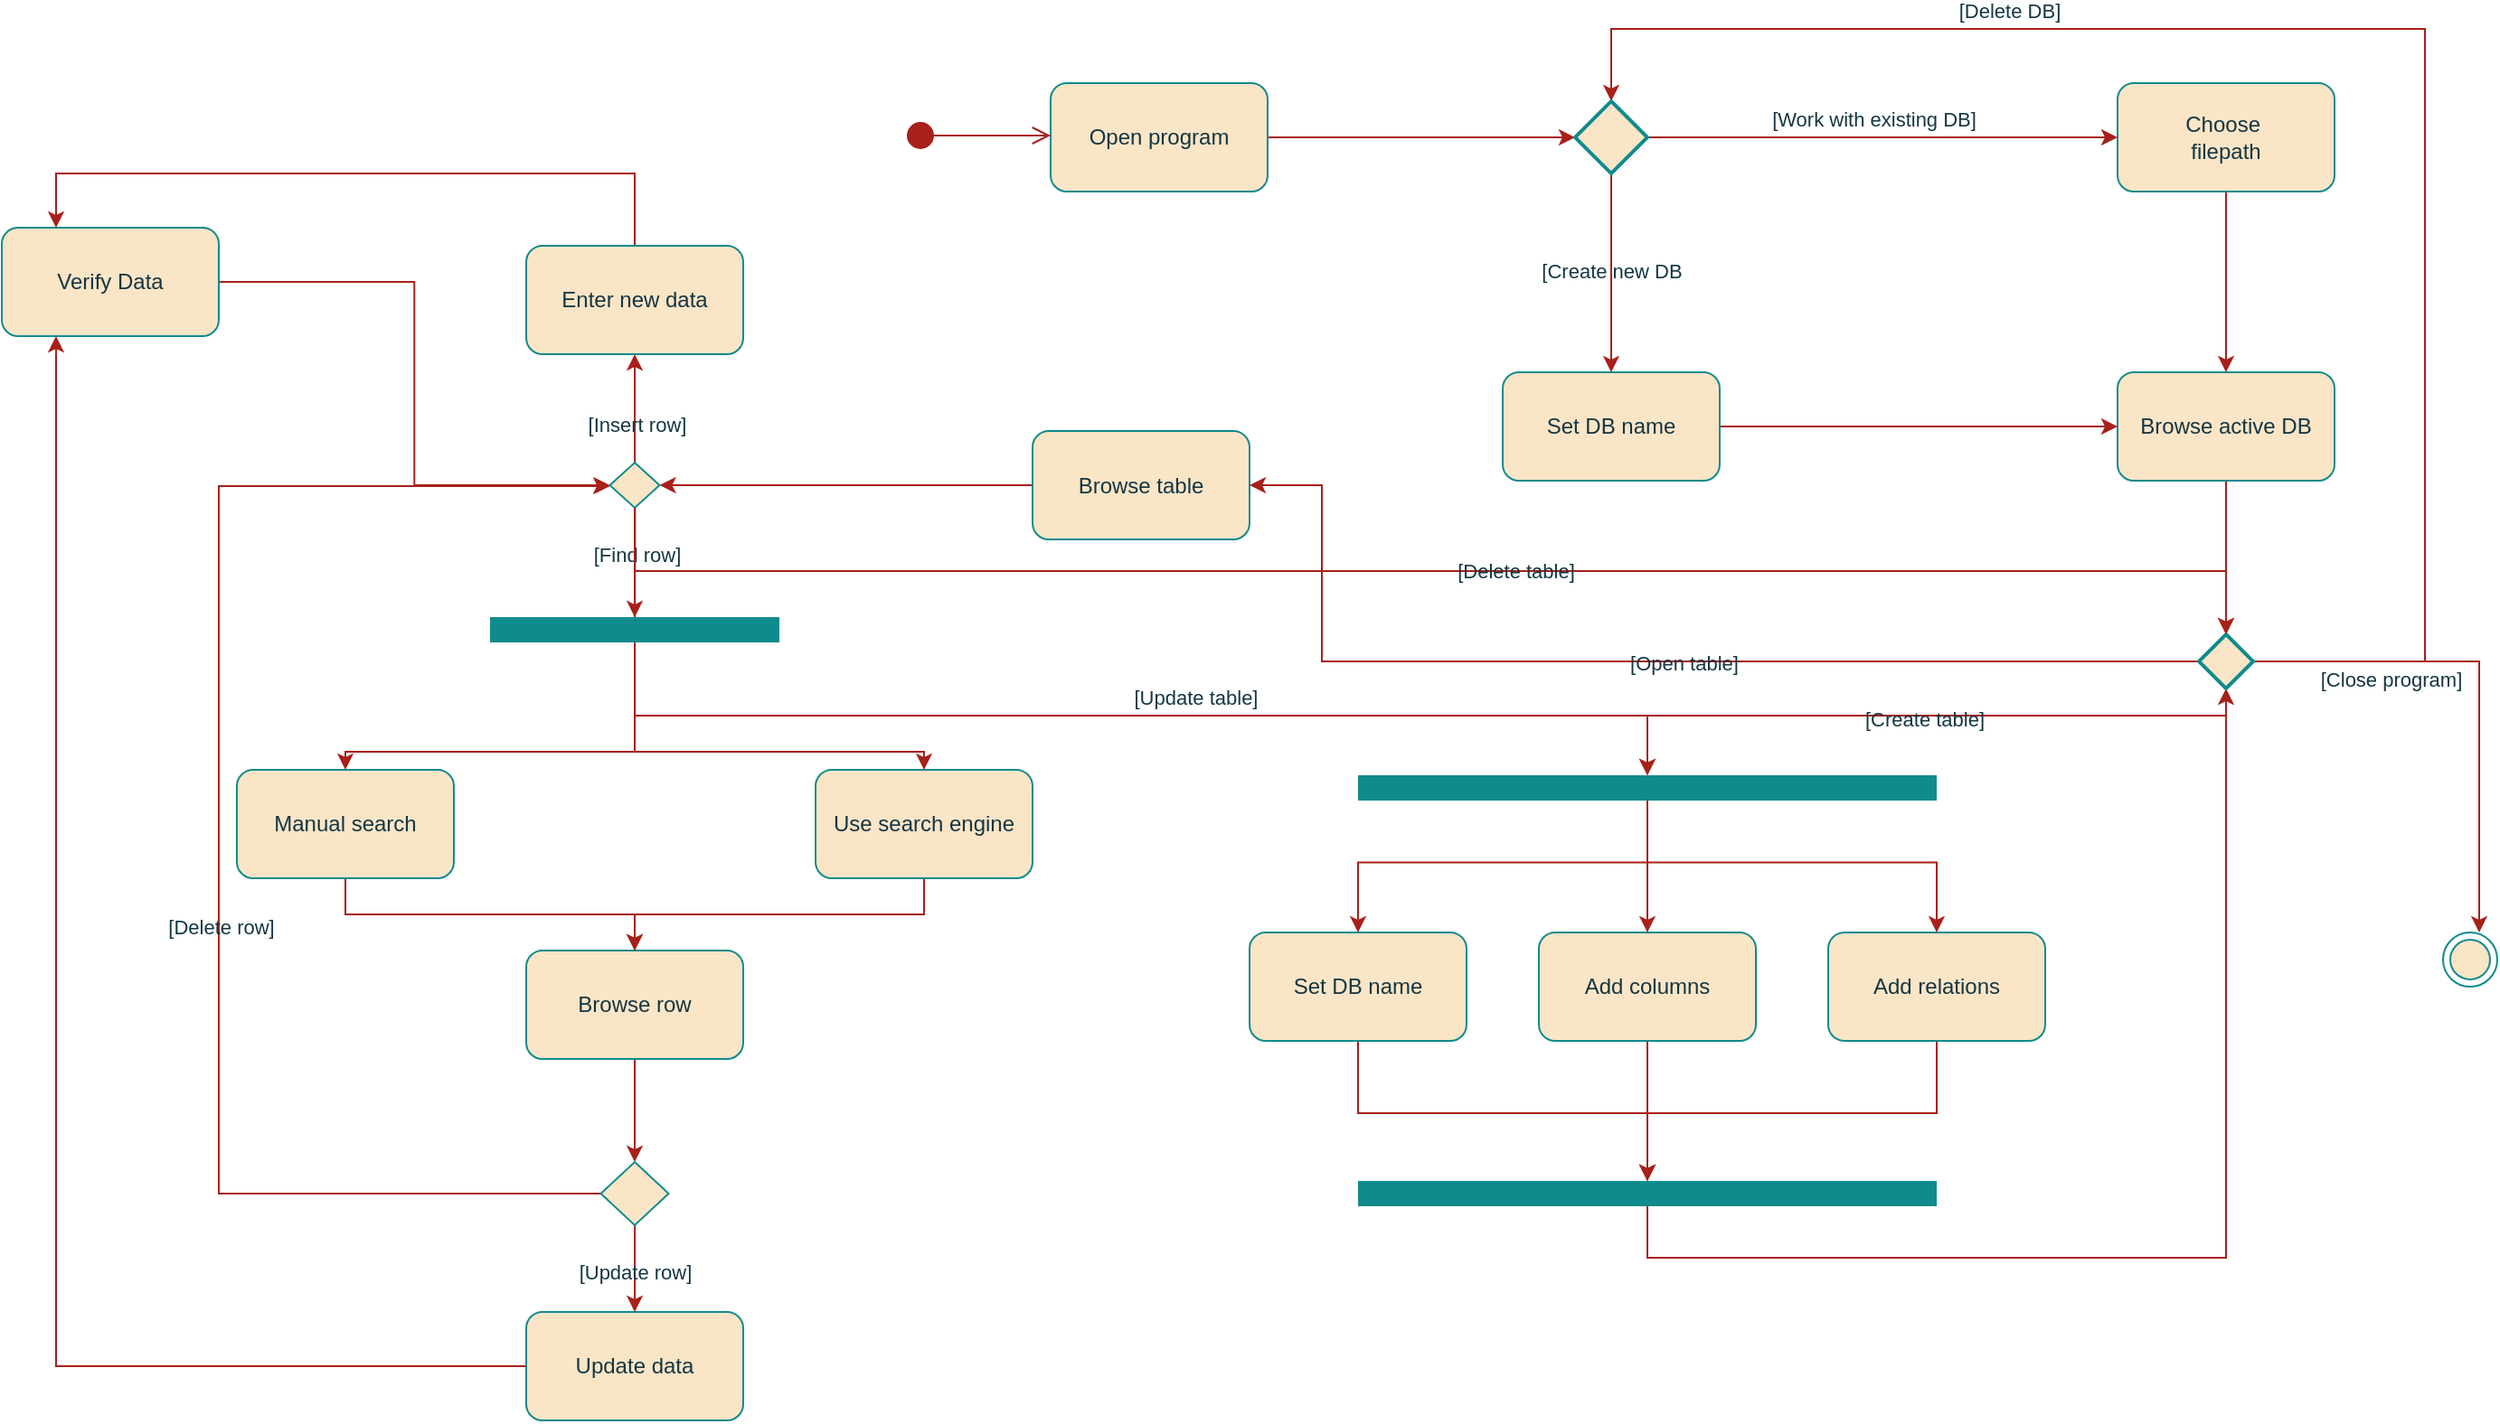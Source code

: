 <mxfile version="22.1.7" type="device">
  <diagram name="Сторінка-1" id="jeFcM-6I_lNhYt77TQtV">
    <mxGraphModel dx="1816" dy="2240" grid="1" gridSize="10" guides="1" tooltips="1" connect="1" arrows="1" fold="1" page="1" pageScale="1" pageWidth="827" pageHeight="1169" math="0" shadow="0">
      <root>
        <mxCell id="0" />
        <mxCell id="1" parent="0" />
        <mxCell id="0wnWE5gMGF0m2puY-ctY-65" style="edgeStyle=orthogonalEdgeStyle;rounded=0;orthogonalLoop=1;jettySize=auto;html=1;entryX=1;entryY=0.5;entryDx=0;entryDy=0;labelBackgroundColor=none;strokeColor=#A8201A;fontColor=default;" parent="1" source="0wnWE5gMGF0m2puY-ctY-1" target="0wnWE5gMGF0m2puY-ctY-18" edge="1">
          <mxGeometry relative="1" as="geometry" />
        </mxCell>
        <mxCell id="0wnWE5gMGF0m2puY-ctY-1" value="Browse table" style="rounded=1;whiteSpace=wrap;html=1;labelBackgroundColor=none;fillColor=#FAE5C7;strokeColor=#0F8B8D;fontColor=#143642;" parent="1" vertex="1">
          <mxGeometry x="600" y="162.5" width="120" height="60" as="geometry" />
        </mxCell>
        <mxCell id="0wnWE5gMGF0m2puY-ctY-54" style="edgeStyle=orthogonalEdgeStyle;rounded=0;orthogonalLoop=1;jettySize=auto;html=1;labelBackgroundColor=none;strokeColor=#A8201A;fontColor=default;" parent="1" source="0wnWE5gMGF0m2puY-ctY-2" target="0wnWE5gMGF0m2puY-ctY-50" edge="1">
          <mxGeometry relative="1" as="geometry">
            <Array as="points">
              <mxPoint x="780" y="540" />
              <mxPoint x="940" y="540" />
            </Array>
          </mxGeometry>
        </mxCell>
        <mxCell id="0wnWE5gMGF0m2puY-ctY-2" value="Set DB name" style="rounded=1;whiteSpace=wrap;html=1;labelBackgroundColor=none;fillColor=#FAE5C7;strokeColor=#0F8B8D;fontColor=#143642;" parent="1" vertex="1">
          <mxGeometry x="720" y="440" width="120" height="60" as="geometry" />
        </mxCell>
        <mxCell id="0wnWE5gMGF0m2puY-ctY-74" value="" style="edgeStyle=orthogonalEdgeStyle;rounded=0;orthogonalLoop=1;jettySize=auto;html=1;labelBackgroundColor=none;strokeColor=#A8201A;fontColor=default;" parent="1" source="0wnWE5gMGF0m2puY-ctY-3" target="0wnWE5gMGF0m2puY-ctY-63" edge="1">
          <mxGeometry relative="1" as="geometry" />
        </mxCell>
        <mxCell id="0wnWE5gMGF0m2puY-ctY-3" value="Browse active DB" style="rounded=1;whiteSpace=wrap;html=1;labelBackgroundColor=none;fillColor=#FAE5C7;strokeColor=#0F8B8D;fontColor=#143642;" parent="1" vertex="1">
          <mxGeometry x="1200" y="130" width="120" height="60" as="geometry" />
        </mxCell>
        <mxCell id="0wnWE5gMGF0m2puY-ctY-72" style="edgeStyle=orthogonalEdgeStyle;rounded=0;orthogonalLoop=1;jettySize=auto;html=1;entryX=0.5;entryY=0;entryDx=0;entryDy=0;labelBackgroundColor=none;strokeColor=#A8201A;fontColor=default;" parent="1" source="0wnWE5gMGF0m2puY-ctY-4" target="0wnWE5gMGF0m2puY-ctY-3" edge="1">
          <mxGeometry relative="1" as="geometry" />
        </mxCell>
        <mxCell id="0wnWE5gMGF0m2puY-ctY-4" value="Choose&amp;nbsp;&lt;br&gt;filepath" style="rounded=1;whiteSpace=wrap;html=1;labelBackgroundColor=none;fillColor=#FAE5C7;strokeColor=#0F8B8D;fontColor=#143642;" parent="1" vertex="1">
          <mxGeometry x="1200" y="-30" width="120" height="60" as="geometry" />
        </mxCell>
        <mxCell id="0wnWE5gMGF0m2puY-ctY-51" value="" style="edgeStyle=orthogonalEdgeStyle;rounded=0;orthogonalLoop=1;jettySize=auto;html=1;labelBackgroundColor=none;strokeColor=#A8201A;fontColor=default;" parent="1" source="0wnWE5gMGF0m2puY-ctY-5" target="0wnWE5gMGF0m2puY-ctY-50" edge="1">
          <mxGeometry relative="1" as="geometry" />
        </mxCell>
        <mxCell id="0wnWE5gMGF0m2puY-ctY-5" value="Add columns" style="rounded=1;whiteSpace=wrap;html=1;labelBackgroundColor=none;fillColor=#FAE5C7;strokeColor=#0F8B8D;fontColor=#143642;" parent="1" vertex="1">
          <mxGeometry x="880" y="440" width="120" height="60" as="geometry" />
        </mxCell>
        <mxCell id="0wnWE5gMGF0m2puY-ctY-70" style="edgeStyle=orthogonalEdgeStyle;rounded=0;orthogonalLoop=1;jettySize=auto;html=1;entryX=0;entryY=0.5;entryDx=0;entryDy=0;labelBackgroundColor=none;strokeColor=#A8201A;fontColor=default;" parent="1" source="0wnWE5gMGF0m2puY-ctY-6" target="0wnWE5gMGF0m2puY-ctY-3" edge="1">
          <mxGeometry relative="1" as="geometry">
            <mxPoint x="1050" y="160" as="targetPoint" />
          </mxGeometry>
        </mxCell>
        <mxCell id="0wnWE5gMGF0m2puY-ctY-6" value="Set DB name" style="rounded=1;whiteSpace=wrap;html=1;labelBackgroundColor=none;fillColor=#FAE5C7;strokeColor=#0F8B8D;fontColor=#143642;" parent="1" vertex="1">
          <mxGeometry x="860" y="130" width="120" height="60" as="geometry" />
        </mxCell>
        <mxCell id="0wnWE5gMGF0m2puY-ctY-52" style="edgeStyle=orthogonalEdgeStyle;rounded=0;orthogonalLoop=1;jettySize=auto;html=1;labelBackgroundColor=none;strokeColor=#A8201A;fontColor=default;" parent="1" source="0wnWE5gMGF0m2puY-ctY-7" target="0wnWE5gMGF0m2puY-ctY-50" edge="1">
          <mxGeometry relative="1" as="geometry">
            <Array as="points">
              <mxPoint x="1100" y="540" />
              <mxPoint x="940" y="540" />
            </Array>
          </mxGeometry>
        </mxCell>
        <mxCell id="0wnWE5gMGF0m2puY-ctY-7" value="Add relations" style="rounded=1;whiteSpace=wrap;html=1;labelBackgroundColor=none;fillColor=#FAE5C7;strokeColor=#0F8B8D;fontColor=#143642;" parent="1" vertex="1">
          <mxGeometry x="1040" y="440" width="120" height="60" as="geometry" />
        </mxCell>
        <mxCell id="0wnWE5gMGF0m2puY-ctY-68" style="edgeStyle=orthogonalEdgeStyle;rounded=0;orthogonalLoop=1;jettySize=auto;html=1;labelBackgroundColor=none;strokeColor=#A8201A;fontColor=default;" parent="1" source="0wnWE5gMGF0m2puY-ctY-8" target="0wnWE5gMGF0m2puY-ctY-64" edge="1">
          <mxGeometry relative="1" as="geometry" />
        </mxCell>
        <mxCell id="0wnWE5gMGF0m2puY-ctY-8" value="Open program" style="rounded=1;whiteSpace=wrap;html=1;labelBackgroundColor=none;fillColor=#FAE5C7;strokeColor=#0F8B8D;fontColor=#143642;" parent="1" vertex="1">
          <mxGeometry x="610" y="-30" width="120" height="60" as="geometry" />
        </mxCell>
        <mxCell id="0wnWE5gMGF0m2puY-ctY-17" style="edgeStyle=orthogonalEdgeStyle;rounded=0;orthogonalLoop=1;jettySize=auto;html=1;entryX=0.25;entryY=1;entryDx=0;entryDy=0;labelBackgroundColor=none;strokeColor=#A8201A;fontColor=default;" parent="1" source="0wnWE5gMGF0m2puY-ctY-9" target="0wnWE5gMGF0m2puY-ctY-14" edge="1">
          <mxGeometry relative="1" as="geometry">
            <Array as="points">
              <mxPoint x="60" y="680" />
            </Array>
          </mxGeometry>
        </mxCell>
        <mxCell id="0wnWE5gMGF0m2puY-ctY-9" value="Update data" style="rounded=1;whiteSpace=wrap;html=1;labelBackgroundColor=none;fillColor=#FAE5C7;strokeColor=#0F8B8D;fontColor=#143642;" parent="1" vertex="1">
          <mxGeometry x="320" y="650" width="120" height="60" as="geometry" />
        </mxCell>
        <mxCell id="0wnWE5gMGF0m2puY-ctY-26" style="edgeStyle=orthogonalEdgeStyle;rounded=0;orthogonalLoop=1;jettySize=auto;html=1;entryX=0.5;entryY=0;entryDx=0;entryDy=0;labelBackgroundColor=none;strokeColor=#A8201A;fontColor=default;" parent="1" source="0wnWE5gMGF0m2puY-ctY-10" target="0wnWE5gMGF0m2puY-ctY-25" edge="1">
          <mxGeometry relative="1" as="geometry" />
        </mxCell>
        <mxCell id="0wnWE5gMGF0m2puY-ctY-10" value="Browse row" style="rounded=1;whiteSpace=wrap;html=1;labelBackgroundColor=none;fillColor=#FAE5C7;strokeColor=#0F8B8D;fontColor=#143642;" parent="1" vertex="1">
          <mxGeometry x="320" y="450" width="120" height="60" as="geometry" />
        </mxCell>
        <mxCell id="0wnWE5gMGF0m2puY-ctY-22" style="edgeStyle=orthogonalEdgeStyle;rounded=0;orthogonalLoop=1;jettySize=auto;html=1;labelBackgroundColor=none;strokeColor=#A8201A;fontColor=default;" parent="1" source="0wnWE5gMGF0m2puY-ctY-11" edge="1">
          <mxGeometry relative="1" as="geometry">
            <mxPoint x="380" y="450" as="targetPoint" />
            <Array as="points">
              <mxPoint x="540" y="430" />
              <mxPoint x="380" y="430" />
            </Array>
          </mxGeometry>
        </mxCell>
        <mxCell id="0wnWE5gMGF0m2puY-ctY-11" value="Use search engine" style="rounded=1;whiteSpace=wrap;html=1;labelBackgroundColor=none;fillColor=#FAE5C7;strokeColor=#0F8B8D;fontColor=#143642;" parent="1" vertex="1">
          <mxGeometry x="480" y="350" width="120" height="60" as="geometry" />
        </mxCell>
        <mxCell id="0wnWE5gMGF0m2puY-ctY-23" style="edgeStyle=orthogonalEdgeStyle;rounded=0;orthogonalLoop=1;jettySize=auto;html=1;entryX=0.5;entryY=0;entryDx=0;entryDy=0;labelBackgroundColor=none;strokeColor=#A8201A;fontColor=default;" parent="1" source="0wnWE5gMGF0m2puY-ctY-12" target="0wnWE5gMGF0m2puY-ctY-10" edge="1">
          <mxGeometry relative="1" as="geometry">
            <mxPoint x="340" y="450" as="targetPoint" />
            <Array as="points">
              <mxPoint x="220" y="430" />
              <mxPoint x="380" y="430" />
            </Array>
          </mxGeometry>
        </mxCell>
        <mxCell id="0wnWE5gMGF0m2puY-ctY-12" value="Manual search" style="rounded=1;whiteSpace=wrap;html=1;labelBackgroundColor=none;fillColor=#FAE5C7;strokeColor=#0F8B8D;fontColor=#143642;" parent="1" vertex="1">
          <mxGeometry x="160" y="350" width="120" height="60" as="geometry" />
        </mxCell>
        <mxCell id="0wnWE5gMGF0m2puY-ctY-16" style="edgeStyle=orthogonalEdgeStyle;rounded=0;orthogonalLoop=1;jettySize=auto;html=1;entryX=0.25;entryY=0;entryDx=0;entryDy=0;labelBackgroundColor=none;strokeColor=#A8201A;fontColor=default;" parent="1" source="0wnWE5gMGF0m2puY-ctY-13" target="0wnWE5gMGF0m2puY-ctY-14" edge="1">
          <mxGeometry relative="1" as="geometry">
            <Array as="points">
              <mxPoint x="380" y="20" />
              <mxPoint x="60" y="20" />
            </Array>
          </mxGeometry>
        </mxCell>
        <mxCell id="0wnWE5gMGF0m2puY-ctY-13" value="Enter new data" style="rounded=1;whiteSpace=wrap;html=1;labelBackgroundColor=none;fillColor=#FAE5C7;strokeColor=#0F8B8D;fontColor=#143642;" parent="1" vertex="1">
          <mxGeometry x="320" y="60" width="120" height="60" as="geometry" />
        </mxCell>
        <mxCell id="0wnWE5gMGF0m2puY-ctY-38" style="edgeStyle=orthogonalEdgeStyle;rounded=0;orthogonalLoop=1;jettySize=auto;html=1;entryX=0;entryY=0.5;entryDx=0;entryDy=0;labelBackgroundColor=none;strokeColor=#A8201A;fontColor=default;" parent="1" source="0wnWE5gMGF0m2puY-ctY-14" target="0wnWE5gMGF0m2puY-ctY-18" edge="1">
          <mxGeometry relative="1" as="geometry" />
        </mxCell>
        <mxCell id="0wnWE5gMGF0m2puY-ctY-14" value="Verify Data" style="rounded=1;whiteSpace=wrap;html=1;labelBackgroundColor=none;fillColor=#FAE5C7;strokeColor=#0F8B8D;fontColor=#143642;" parent="1" vertex="1">
          <mxGeometry x="30" y="50" width="120" height="60" as="geometry" />
        </mxCell>
        <mxCell id="0wnWE5gMGF0m2puY-ctY-19" style="edgeStyle=orthogonalEdgeStyle;rounded=0;orthogonalLoop=1;jettySize=auto;html=1;entryX=0.5;entryY=1;entryDx=0;entryDy=0;labelBackgroundColor=none;strokeColor=#A8201A;fontColor=default;" parent="1" source="0wnWE5gMGF0m2puY-ctY-18" target="0wnWE5gMGF0m2puY-ctY-13" edge="1">
          <mxGeometry relative="1" as="geometry" />
        </mxCell>
        <mxCell id="0wnWE5gMGF0m2puY-ctY-58" value="[Insert row]" style="edgeLabel;html=1;align=center;verticalAlign=middle;resizable=0;points=[];labelBackgroundColor=none;fontColor=#143642;" parent="0wnWE5gMGF0m2puY-ctY-19" vertex="1" connectable="0">
          <mxGeometry x="-0.282" y="-1" relative="1" as="geometry">
            <mxPoint as="offset" />
          </mxGeometry>
        </mxCell>
        <mxCell id="0wnWE5gMGF0m2puY-ctY-41" style="edgeStyle=orthogonalEdgeStyle;rounded=0;orthogonalLoop=1;jettySize=auto;html=1;labelBackgroundColor=none;strokeColor=#A8201A;fontColor=default;" parent="1" source="0wnWE5gMGF0m2puY-ctY-18" target="0wnWE5gMGF0m2puY-ctY-42" edge="1">
          <mxGeometry relative="1" as="geometry">
            <mxPoint x="380" y="260" as="targetPoint" />
            <Array as="points" />
          </mxGeometry>
        </mxCell>
        <mxCell id="0wnWE5gMGF0m2puY-ctY-59" value="[Find row]" style="edgeLabel;html=1;align=center;verticalAlign=middle;resizable=0;points=[];labelBackgroundColor=none;fontColor=#143642;" parent="0wnWE5gMGF0m2puY-ctY-41" vertex="1" connectable="0">
          <mxGeometry x="-0.18" y="1" relative="1" as="geometry">
            <mxPoint y="1" as="offset" />
          </mxGeometry>
        </mxCell>
        <mxCell id="0wnWE5gMGF0m2puY-ctY-78" style="edgeStyle=orthogonalEdgeStyle;rounded=0;orthogonalLoop=1;jettySize=auto;html=1;labelBackgroundColor=none;strokeColor=#A8201A;fontColor=default;" parent="1" source="0wnWE5gMGF0m2puY-ctY-18" target="0wnWE5gMGF0m2puY-ctY-49" edge="1">
          <mxGeometry relative="1" as="geometry">
            <Array as="points">
              <mxPoint x="380" y="320" />
              <mxPoint x="940" y="320" />
            </Array>
          </mxGeometry>
        </mxCell>
        <mxCell id="0wnWE5gMGF0m2puY-ctY-86" value="[Update table]" style="edgeLabel;html=1;align=center;verticalAlign=middle;resizable=0;points=[];labelBackgroundColor=none;fontColor=#143642;" parent="0wnWE5gMGF0m2puY-ctY-78" vertex="1" connectable="0">
          <mxGeometry x="0.232" y="1" relative="1" as="geometry">
            <mxPoint x="-11" y="-9" as="offset" />
          </mxGeometry>
        </mxCell>
        <mxCell id="0wnWE5gMGF0m2puY-ctY-18" value="" style="rhombus;whiteSpace=wrap;html=1;labelBackgroundColor=none;fillColor=#FAE5C7;strokeColor=#0F8B8D;fontColor=#143642;" parent="1" vertex="1">
          <mxGeometry x="366.25" y="180" width="27.5" height="25" as="geometry" />
        </mxCell>
        <mxCell id="0wnWE5gMGF0m2puY-ctY-27" value="" style="edgeStyle=orthogonalEdgeStyle;rounded=0;orthogonalLoop=1;jettySize=auto;html=1;entryX=0.5;entryY=0;entryDx=0;entryDy=0;labelBackgroundColor=none;strokeColor=#A8201A;fontColor=default;" parent="1" source="0wnWE5gMGF0m2puY-ctY-25" target="0wnWE5gMGF0m2puY-ctY-9" edge="1">
          <mxGeometry relative="1" as="geometry" />
        </mxCell>
        <mxCell id="0wnWE5gMGF0m2puY-ctY-61" value="[Update row]" style="edgeLabel;html=1;align=center;verticalAlign=middle;resizable=0;points=[];labelBackgroundColor=none;fontColor=#143642;" parent="0wnWE5gMGF0m2puY-ctY-27" vertex="1" connectable="0">
          <mxGeometry x="0.052" relative="1" as="geometry">
            <mxPoint as="offset" />
          </mxGeometry>
        </mxCell>
        <mxCell id="0wnWE5gMGF0m2puY-ctY-30" style="edgeStyle=orthogonalEdgeStyle;rounded=0;orthogonalLoop=1;jettySize=auto;html=1;entryX=0;entryY=0.5;entryDx=0;entryDy=0;labelBackgroundColor=none;strokeColor=#A8201A;fontColor=default;" parent="1" source="0wnWE5gMGF0m2puY-ctY-25" target="0wnWE5gMGF0m2puY-ctY-18" edge="1">
          <mxGeometry relative="1" as="geometry">
            <mxPoint x="150" y="220" as="targetPoint" />
            <Array as="points">
              <mxPoint x="150" y="585" />
              <mxPoint x="150" y="193" />
              <mxPoint x="366" y="193" />
            </Array>
          </mxGeometry>
        </mxCell>
        <mxCell id="0wnWE5gMGF0m2puY-ctY-60" value="[Delete row]" style="edgeLabel;html=1;align=center;verticalAlign=middle;resizable=0;points=[];labelBackgroundColor=none;fontColor=#143642;" parent="0wnWE5gMGF0m2puY-ctY-30" vertex="1" connectable="0">
          <mxGeometry x="-0.124" y="-1" relative="1" as="geometry">
            <mxPoint as="offset" />
          </mxGeometry>
        </mxCell>
        <mxCell id="0wnWE5gMGF0m2puY-ctY-25" value="" style="rhombus;whiteSpace=wrap;html=1;labelBackgroundColor=none;fillColor=#FAE5C7;strokeColor=#0F8B8D;fontColor=#143642;" parent="1" vertex="1">
          <mxGeometry x="361.25" y="567" width="37.5" height="35" as="geometry" />
        </mxCell>
        <mxCell id="0wnWE5gMGF0m2puY-ctY-43" style="edgeStyle=orthogonalEdgeStyle;rounded=0;orthogonalLoop=1;jettySize=auto;html=1;entryX=0.5;entryY=0;entryDx=0;entryDy=0;labelBackgroundColor=none;strokeColor=#A8201A;fontColor=default;" parent="1" target="0wnWE5gMGF0m2puY-ctY-11" edge="1">
          <mxGeometry relative="1" as="geometry">
            <mxPoint x="380" y="290" as="sourcePoint" />
            <Array as="points">
              <mxPoint x="380" y="340" />
              <mxPoint x="540" y="340" />
            </Array>
          </mxGeometry>
        </mxCell>
        <mxCell id="0wnWE5gMGF0m2puY-ctY-47" style="edgeStyle=orthogonalEdgeStyle;rounded=0;orthogonalLoop=1;jettySize=auto;html=1;entryX=0.5;entryY=0;entryDx=0;entryDy=0;labelBackgroundColor=none;strokeColor=#A8201A;fontColor=default;" parent="1" source="0wnWE5gMGF0m2puY-ctY-42" target="0wnWE5gMGF0m2puY-ctY-12" edge="1">
          <mxGeometry relative="1" as="geometry">
            <mxPoint x="320" y="340" as="targetPoint" />
            <Array as="points">
              <mxPoint x="380" y="340" />
              <mxPoint x="220" y="340" />
            </Array>
          </mxGeometry>
        </mxCell>
        <mxCell id="0wnWE5gMGF0m2puY-ctY-42" value="" style="line;strokeWidth=14;html=1;perimeter=backbonePerimeter;points=[];outlineConnect=0;labelBackgroundColor=none;fillColor=#FAE5C7;strokeColor=#0F8B8D;fontColor=#143642;" parent="1" vertex="1">
          <mxGeometry x="300" y="270" width="160" height="5" as="geometry" />
        </mxCell>
        <mxCell id="0wnWE5gMGF0m2puY-ctY-55" value="" style="edgeStyle=orthogonalEdgeStyle;rounded=0;orthogonalLoop=1;jettySize=auto;html=1;labelBackgroundColor=none;strokeColor=#A8201A;fontColor=default;" parent="1" source="0wnWE5gMGF0m2puY-ctY-49" target="0wnWE5gMGF0m2puY-ctY-5" edge="1">
          <mxGeometry relative="1" as="geometry" />
        </mxCell>
        <mxCell id="0wnWE5gMGF0m2puY-ctY-56" style="edgeStyle=orthogonalEdgeStyle;rounded=0;orthogonalLoop=1;jettySize=auto;html=1;entryX=0.5;entryY=0;entryDx=0;entryDy=0;labelBackgroundColor=none;strokeColor=#A8201A;fontColor=default;" parent="1" source="0wnWE5gMGF0m2puY-ctY-49" target="0wnWE5gMGF0m2puY-ctY-7" edge="1">
          <mxGeometry relative="1" as="geometry" />
        </mxCell>
        <mxCell id="0wnWE5gMGF0m2puY-ctY-57" style="edgeStyle=orthogonalEdgeStyle;rounded=0;orthogonalLoop=1;jettySize=auto;html=1;entryX=0.5;entryY=0;entryDx=0;entryDy=0;labelBackgroundColor=none;strokeColor=#A8201A;fontColor=default;" parent="1" source="0wnWE5gMGF0m2puY-ctY-49" target="0wnWE5gMGF0m2puY-ctY-2" edge="1">
          <mxGeometry relative="1" as="geometry" />
        </mxCell>
        <mxCell id="0wnWE5gMGF0m2puY-ctY-49" value="" style="line;strokeWidth=14;html=1;perimeter=backbonePerimeter;points=[];outlineConnect=0;labelBackgroundColor=none;fillColor=#FAE5C7;strokeColor=#0F8B8D;fontColor=#143642;" parent="1" vertex="1">
          <mxGeometry x="780" y="357.5" width="320" height="5" as="geometry" />
        </mxCell>
        <mxCell id="0wnWE5gMGF0m2puY-ctY-82" style="edgeStyle=orthogonalEdgeStyle;rounded=0;orthogonalLoop=1;jettySize=auto;html=1;entryX=0.5;entryY=1;entryDx=0;entryDy=0;entryPerimeter=0;labelBackgroundColor=none;strokeColor=#A8201A;fontColor=default;" parent="1" source="0wnWE5gMGF0m2puY-ctY-50" target="0wnWE5gMGF0m2puY-ctY-63" edge="1">
          <mxGeometry relative="1" as="geometry">
            <mxPoint x="980" y="836.923" as="targetPoint" />
            <Array as="points">
              <mxPoint x="940" y="620" />
              <mxPoint x="1260" y="620" />
            </Array>
          </mxGeometry>
        </mxCell>
        <mxCell id="0wnWE5gMGF0m2puY-ctY-50" value="" style="line;strokeWidth=14;html=1;perimeter=backbonePerimeter;points=[];outlineConnect=0;labelBackgroundColor=none;fillColor=#FAE5C7;strokeColor=#0F8B8D;fontColor=#143642;" parent="1" vertex="1">
          <mxGeometry x="780" y="582" width="320" height="5" as="geometry" />
        </mxCell>
        <mxCell id="0wnWE5gMGF0m2puY-ctY-75" style="edgeStyle=orthogonalEdgeStyle;rounded=0;orthogonalLoop=1;jettySize=auto;html=1;entryX=1;entryY=0.5;entryDx=0;entryDy=0;labelBackgroundColor=none;strokeColor=#A8201A;fontColor=default;" parent="1" source="0wnWE5gMGF0m2puY-ctY-63" target="0wnWE5gMGF0m2puY-ctY-1" edge="1">
          <mxGeometry relative="1" as="geometry">
            <Array as="points">
              <mxPoint x="760" y="290" />
              <mxPoint x="760" y="193" />
            </Array>
          </mxGeometry>
        </mxCell>
        <mxCell id="0wnWE5gMGF0m2puY-ctY-76" value="[Open table]" style="edgeLabel;html=1;align=center;verticalAlign=middle;resizable=0;points=[];labelBackgroundColor=none;fontColor=#143642;" parent="0wnWE5gMGF0m2puY-ctY-75" vertex="1" connectable="0">
          <mxGeometry x="-0.08" y="1" relative="1" as="geometry">
            <mxPoint x="1" as="offset" />
          </mxGeometry>
        </mxCell>
        <mxCell id="0wnWE5gMGF0m2puY-ctY-77" style="edgeStyle=orthogonalEdgeStyle;rounded=0;orthogonalLoop=1;jettySize=auto;html=1;exitX=0.5;exitY=1;exitDx=0;exitDy=0;exitPerimeter=0;labelBackgroundColor=none;strokeColor=#A8201A;fontColor=default;" parent="1" source="0wnWE5gMGF0m2puY-ctY-63" target="0wnWE5gMGF0m2puY-ctY-49" edge="1">
          <mxGeometry relative="1" as="geometry">
            <Array as="points">
              <mxPoint x="1260" y="320" />
              <mxPoint x="940" y="320" />
            </Array>
          </mxGeometry>
        </mxCell>
        <mxCell id="0wnWE5gMGF0m2puY-ctY-85" value="[Create table]" style="edgeLabel;html=1;align=center;verticalAlign=middle;resizable=0;points=[];labelBackgroundColor=none;fontColor=#143642;" parent="0wnWE5gMGF0m2puY-ctY-77" vertex="1" connectable="0">
          <mxGeometry x="-0.002" y="2" relative="1" as="geometry">
            <mxPoint x="1" as="offset" />
          </mxGeometry>
        </mxCell>
        <mxCell id="0wnWE5gMGF0m2puY-ctY-83" style="edgeStyle=orthogonalEdgeStyle;rounded=0;orthogonalLoop=1;jettySize=auto;html=1;labelBackgroundColor=none;strokeColor=#A8201A;fontColor=default;" parent="1" source="0wnWE5gMGF0m2puY-ctY-63" edge="1">
          <mxGeometry relative="1" as="geometry">
            <mxPoint x="1400" y="440" as="targetPoint" />
            <Array as="points">
              <mxPoint x="1400" y="290" />
              <mxPoint x="1400" y="420" />
            </Array>
          </mxGeometry>
        </mxCell>
        <mxCell id="0wnWE5gMGF0m2puY-ctY-84" value="[Close program]" style="edgeLabel;html=1;align=center;verticalAlign=middle;resizable=0;points=[];labelBackgroundColor=none;fontColor=#143642;" parent="0wnWE5gMGF0m2puY-ctY-83" vertex="1" connectable="0">
          <mxGeometry x="-0.154" relative="1" as="geometry">
            <mxPoint x="-41" y="10" as="offset" />
          </mxGeometry>
        </mxCell>
        <mxCell id="0wnWE5gMGF0m2puY-ctY-88" style="edgeStyle=orthogonalEdgeStyle;rounded=0;orthogonalLoop=1;jettySize=auto;html=1;entryX=0.5;entryY=0;entryDx=0;entryDy=0;entryPerimeter=0;labelBackgroundColor=none;strokeColor=#A8201A;fontColor=default;" parent="1" source="0wnWE5gMGF0m2puY-ctY-63" target="0wnWE5gMGF0m2puY-ctY-64" edge="1">
          <mxGeometry relative="1" as="geometry">
            <mxPoint x="1480" y="-120" as="targetPoint" />
            <Array as="points">
              <mxPoint x="1370" y="290" />
              <mxPoint x="1370" y="-60" />
              <mxPoint x="920" y="-60" />
            </Array>
          </mxGeometry>
        </mxCell>
        <mxCell id="0wnWE5gMGF0m2puY-ctY-89" value="[Delete DB]" style="edgeLabel;html=1;align=center;verticalAlign=middle;resizable=0;points=[];labelBackgroundColor=none;fontColor=#143642;" parent="0wnWE5gMGF0m2puY-ctY-88" vertex="1" connectable="0">
          <mxGeometry x="0.076" y="-3" relative="1" as="geometry">
            <mxPoint x="-172" y="-7" as="offset" />
          </mxGeometry>
        </mxCell>
        <mxCell id="0wnWE5gMGF0m2puY-ctY-63" value="" style="strokeWidth=2;html=1;shape=mxgraph.flowchart.decision;whiteSpace=wrap;labelBackgroundColor=none;fillColor=#FAE5C7;strokeColor=#0F8B8D;fontColor=#143642;" parent="1" vertex="1">
          <mxGeometry x="1245" y="275" width="30" height="30" as="geometry" />
        </mxCell>
        <mxCell id="0wnWE5gMGF0m2puY-ctY-69" value="" style="edgeStyle=orthogonalEdgeStyle;rounded=0;orthogonalLoop=1;jettySize=auto;html=1;labelBackgroundColor=none;strokeColor=#A8201A;fontColor=default;" parent="1" source="0wnWE5gMGF0m2puY-ctY-64" target="0wnWE5gMGF0m2puY-ctY-6" edge="1">
          <mxGeometry relative="1" as="geometry" />
        </mxCell>
        <mxCell id="0wnWE5gMGF0m2puY-ctY-87" value="[Create new DB" style="edgeLabel;html=1;align=center;verticalAlign=middle;resizable=0;points=[];labelBackgroundColor=none;fontColor=#143642;" parent="0wnWE5gMGF0m2puY-ctY-69" vertex="1" connectable="0">
          <mxGeometry x="-0.014" relative="1" as="geometry">
            <mxPoint as="offset" />
          </mxGeometry>
        </mxCell>
        <mxCell id="0wnWE5gMGF0m2puY-ctY-71" style="edgeStyle=orthogonalEdgeStyle;rounded=0;orthogonalLoop=1;jettySize=auto;html=1;entryX=0;entryY=0.5;entryDx=0;entryDy=0;labelBackgroundColor=none;strokeColor=#A8201A;fontColor=default;" parent="1" source="0wnWE5gMGF0m2puY-ctY-64" target="0wnWE5gMGF0m2puY-ctY-4" edge="1">
          <mxGeometry relative="1" as="geometry" />
        </mxCell>
        <mxCell id="0wnWE5gMGF0m2puY-ctY-73" value="[Work with existing DB]" style="edgeLabel;html=1;align=center;verticalAlign=middle;resizable=0;points=[];labelBackgroundColor=none;fontColor=#143642;" parent="0wnWE5gMGF0m2puY-ctY-71" vertex="1" connectable="0">
          <mxGeometry x="-0.033" relative="1" as="geometry">
            <mxPoint x="-1" y="-10" as="offset" />
          </mxGeometry>
        </mxCell>
        <mxCell id="0wnWE5gMGF0m2puY-ctY-64" value="" style="strokeWidth=2;html=1;shape=mxgraph.flowchart.decision;whiteSpace=wrap;labelBackgroundColor=none;fillColor=#FAE5C7;strokeColor=#0F8B8D;fontColor=#143642;" parent="1" vertex="1">
          <mxGeometry x="900" y="-20" width="40" height="40" as="geometry" />
        </mxCell>
        <mxCell id="0wnWE5gMGF0m2puY-ctY-66" value="" style="ellipse;html=1;shape=endState;fillColor=#FAE5C7;strokeColor=#0F8B8D;labelBackgroundColor=none;fontColor=#143642;" parent="1" vertex="1">
          <mxGeometry x="1380" y="440" width="30" height="30" as="geometry" />
        </mxCell>
        <mxCell id="0wnWE5gMGF0m2puY-ctY-67" value="" style="html=1;verticalAlign=bottom;startArrow=circle;startFill=1;endArrow=open;startSize=6;endSize=8;curved=0;rounded=0;labelBackgroundColor=none;strokeColor=#A8201A;fontColor=default;" parent="1" edge="1">
          <mxGeometry width="80" relative="1" as="geometry">
            <mxPoint x="530" y="-1" as="sourcePoint" />
            <mxPoint x="610" y="-1" as="targetPoint" />
          </mxGeometry>
        </mxCell>
        <mxCell id="0wnWE5gMGF0m2puY-ctY-79" style="edgeStyle=orthogonalEdgeStyle;rounded=0;orthogonalLoop=1;jettySize=auto;html=1;entryX=0.5;entryY=0;entryDx=0;entryDy=0;entryPerimeter=0;labelBackgroundColor=none;strokeColor=#A8201A;fontColor=default;" parent="1" source="0wnWE5gMGF0m2puY-ctY-18" target="0wnWE5gMGF0m2puY-ctY-63" edge="1">
          <mxGeometry relative="1" as="geometry">
            <Array as="points">
              <mxPoint x="380" y="240" />
              <mxPoint x="1260" y="240" />
            </Array>
          </mxGeometry>
        </mxCell>
        <mxCell id="0wnWE5gMGF0m2puY-ctY-80" value="[Delete table]" style="edgeLabel;html=1;align=center;verticalAlign=middle;resizable=0;points=[];labelBackgroundColor=none;fontColor=#143642;" parent="0wnWE5gMGF0m2puY-ctY-79" vertex="1" connectable="0">
          <mxGeometry x="0.1" relative="1" as="geometry">
            <mxPoint x="-1" as="offset" />
          </mxGeometry>
        </mxCell>
      </root>
    </mxGraphModel>
  </diagram>
</mxfile>
